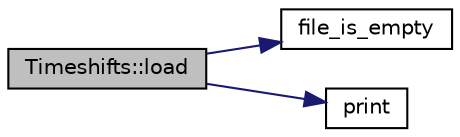 digraph "Timeshifts::load"
{
 // LATEX_PDF_SIZE
  edge [fontname="Helvetica",fontsize="10",labelfontname="Helvetica",labelfontsize="10"];
  node [fontname="Helvetica",fontsize="10",shape=record];
  rankdir="LR";
  Node1 [label="Timeshifts::load",height=0.2,width=0.4,color="black", fillcolor="grey75", style="filled", fontcolor="black",tooltip="Use this method to load timeshifts from a .dT file."];
  Node1 -> Node2 [color="midnightblue",fontsize="10",style="solid",fontname="Helvetica"];
  Node2 [label="file_is_empty",height=0.2,width=0.4,color="black", fillcolor="white", style="filled",URL="$files__functions_8hpp.html#afd584978228fac5fae283c12837378dd",tooltip=" "];
  Node1 -> Node3 [color="midnightblue",fontsize="10",style="solid",fontname="Helvetica"];
  Node3 [label="print",height=0.2,width=0.4,color="black", fillcolor="white", style="filled",URL="$utils_8hpp.html#a66ca7a7876bba06ed99b2fa6945cd2b0",tooltip=" "];
}
